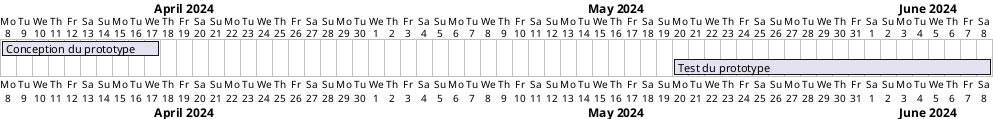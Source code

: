 @startgantt
[Conception du prototype] requires 10 days
[Test du prototype] requires 20 days

Project starts 2024-04-08
[Conception du prototype] starts 2024-04-08
[Test du prototype] starts 2024-05-20
@endgantt